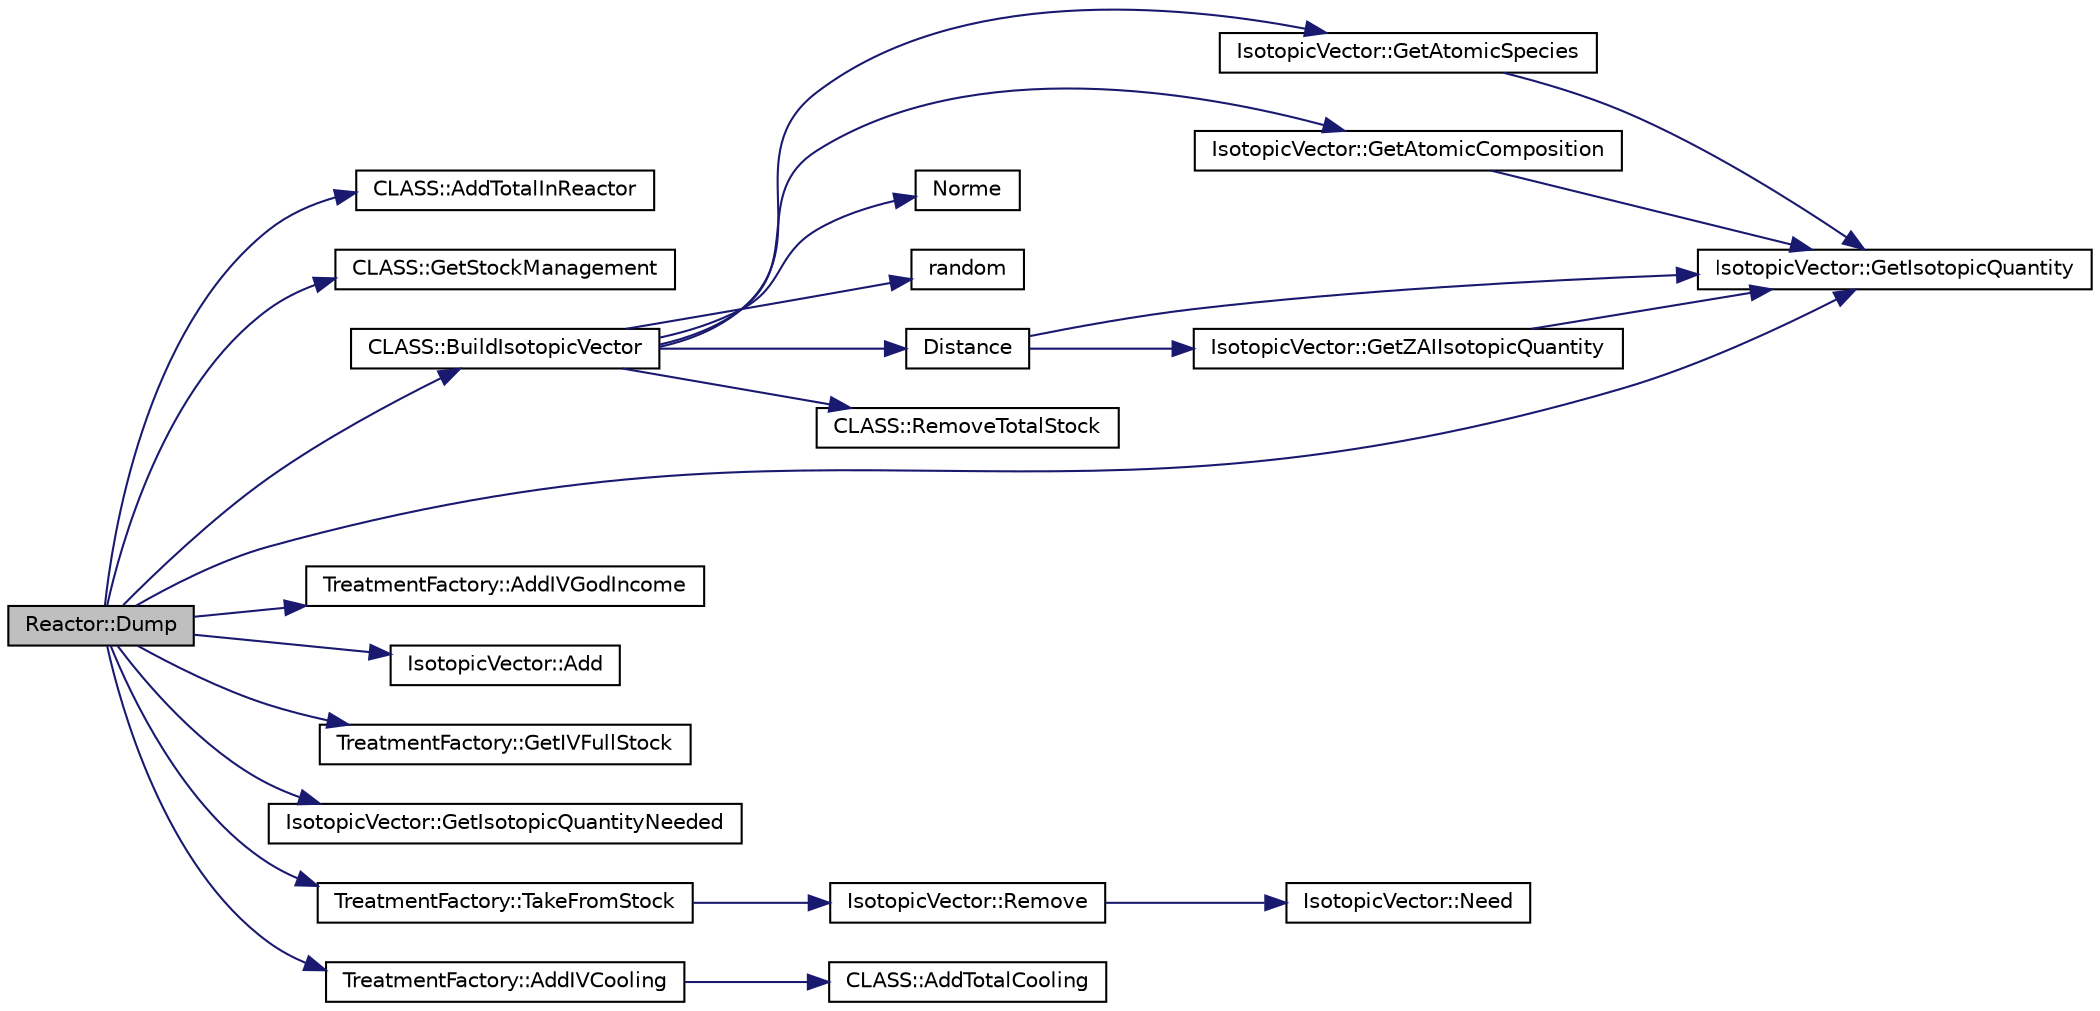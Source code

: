 digraph G
{
  edge [fontname="Helvetica",fontsize="10",labelfontname="Helvetica",labelfontsize="10"];
  node [fontname="Helvetica",fontsize="10",shape=record];
  rankdir="LR";
  Node1 [label="Reactor::Dump",height=0.2,width=0.4,color="black", fillcolor="grey75", style="filled" fontcolor="black"];
  Node1 -> Node2 [color="midnightblue",fontsize="10",style="solid",fontname="Helvetica"];
  Node2 [label="CLASS::AddTotalInReactor",height=0.2,width=0.4,color="black", fillcolor="white", style="filled",URL="$class_c_l_a_s_s.html#a6287bffc1a6f2362d7f77b7beb4fad90"];
  Node1 -> Node3 [color="midnightblue",fontsize="10",style="solid",fontname="Helvetica"];
  Node3 [label="CLASS::GetStockManagement",height=0.2,width=0.4,color="black", fillcolor="white", style="filled",URL="$class_c_l_a_s_s.html#a606e888334162cbc2a2bd8a3951e5669"];
  Node1 -> Node4 [color="midnightblue",fontsize="10",style="solid",fontname="Helvetica"];
  Node4 [label="CLASS::BuildIsotopicVector",height=0.2,width=0.4,color="black", fillcolor="white", style="filled",URL="$class_c_l_a_s_s.html#a38540c368982b9214ad3bf0921f716c5",tooltip="Build The needed Isotopic Vector from the stock."];
  Node4 -> Node5 [color="midnightblue",fontsize="10",style="solid",fontname="Helvetica"];
  Node5 [label="IsotopicVector::GetAtomicSpecies",height=0.2,width=0.4,color="black", fillcolor="white", style="filled",URL="$class_isotopic_vector.html#a48e0fe3a94246f905e736f482568f1d0",tooltip="Return the Atomic Species contained."];
  Node5 -> Node6 [color="midnightblue",fontsize="10",style="solid",fontname="Helvetica"];
  Node6 [label="IsotopicVector::GetIsotopicQuantity",height=0.2,width=0.4,color="black", fillcolor="white", style="filled",URL="$class_isotopic_vector.html#a0b65f2635da76635c97ddc39faad22bb",tooltip="Return the IVQuantity map."];
  Node4 -> Node7 [color="midnightblue",fontsize="10",style="solid",fontname="Helvetica"];
  Node7 [label="IsotopicVector::GetAtomicComposition",height=0.2,width=0.4,color="black", fillcolor="white", style="filled",URL="$class_isotopic_vector.html#a70fb63806fcd4e0e89db38cc4782137d",tooltip="Return the Atomic composition of the &quot;z&quot; atom."];
  Node7 -> Node6 [color="midnightblue",fontsize="10",style="solid",fontname="Helvetica"];
  Node4 -> Node8 [color="midnightblue",fontsize="10",style="solid",fontname="Helvetica"];
  Node8 [label="Norme",height=0.2,width=0.4,color="black", fillcolor="white", style="filled",URL="$_isotopic_vector_8hxx.html#a1a033d007f432f80b3b7af6a230ba8db"];
  Node4 -> Node9 [color="midnightblue",fontsize="10",style="solid",fontname="Helvetica"];
  Node9 [label="random",height=0.2,width=0.4,color="black", fillcolor="white", style="filled",URL="$_c_l_a_s_s_8cxx.html#ae48e233e44ee318428ac8b07ce14ceb9"];
  Node4 -> Node10 [color="midnightblue",fontsize="10",style="solid",fontname="Helvetica"];
  Node10 [label="Distance",height=0.2,width=0.4,color="black", fillcolor="white", style="filled",URL="$_isotopic_vector_8cxx.html#afaea8492ba2fd9f4a4c67b1922a17ca9"];
  Node10 -> Node6 [color="midnightblue",fontsize="10",style="solid",fontname="Helvetica"];
  Node10 -> Node11 [color="midnightblue",fontsize="10",style="solid",fontname="Helvetica"];
  Node11 [label="IsotopicVector::GetZAIIsotopicQuantity",height=0.2,width=0.4,color="black", fillcolor="white", style="filled",URL="$class_isotopic_vector.html#a40dc795634eba67031bd8f18491fc4b3",tooltip="Return the composition of the IsotopicVector."];
  Node11 -> Node6 [color="midnightblue",fontsize="10",style="solid",fontname="Helvetica"];
  Node4 -> Node12 [color="midnightblue",fontsize="10",style="solid",fontname="Helvetica"];
  Node12 [label="CLASS::RemoveTotalStock",height=0.2,width=0.4,color="black", fillcolor="white", style="filled",URL="$class_c_l_a_s_s.html#a3ae1c315ab87914c8e2c2ddea2d25a9d"];
  Node1 -> Node13 [color="midnightblue",fontsize="10",style="solid",fontname="Helvetica"];
  Node13 [label="TreatmentFactory::AddIVGodIncome",height=0.2,width=0.4,color="black", fillcolor="white", style="filled",URL="$class_treatment_factory.html#a68dd70c44f9e188cfccbc5bce86f7f9f",tooltip="Add a ZAI*quantity to GodIncome."];
  Node1 -> Node14 [color="midnightblue",fontsize="10",style="solid",fontname="Helvetica"];
  Node14 [label="IsotopicVector::Add",height=0.2,width=0.4,color="black", fillcolor="white", style="filled",URL="$class_isotopic_vector.html#a3931b0fa08d48ef9a731e7672e86c9fd",tooltip="Add Quantity gramme of the ZAI Element."];
  Node1 -> Node15 [color="midnightblue",fontsize="10",style="solid",fontname="Helvetica"];
  Node15 [label="TreatmentFactory::GetIVFullStock",height=0.2,width=0.4,color="black", fillcolor="white", style="filled",URL="$class_treatment_factory.html#addb916a2ec7ebf8bea69e5ea5946354a",tooltip="Return the Full Stock."];
  Node1 -> Node6 [color="midnightblue",fontsize="10",style="solid",fontname="Helvetica"];
  Node1 -> Node16 [color="midnightblue",fontsize="10",style="solid",fontname="Helvetica"];
  Node16 [label="IsotopicVector::GetIsotopicQuantityNeeded",height=0.2,width=0.4,color="black", fillcolor="white", style="filled",URL="$class_isotopic_vector.html#aa024722b40de94af85af44ae79ee596e",tooltip="Return the IVQuantityNeeded map."];
  Node1 -> Node17 [color="midnightblue",fontsize="10",style="solid",fontname="Helvetica"];
  Node17 [label="TreatmentFactory::TakeFromStock",height=0.2,width=0.4,color="black", fillcolor="white", style="filled",URL="$class_treatment_factory.html#a5a41538920b093d46868d944e756027b",tooltip="Take isotopicvector from the (index)st vector of the stock."];
  Node17 -> Node18 [color="midnightblue",fontsize="10",style="solid",fontname="Helvetica"];
  Node18 [label="IsotopicVector::Remove",height=0.2,width=0.4,color="black", fillcolor="white", style="filled",URL="$class_isotopic_vector.html#afb929b3a6d85ad2fedb7d30f73c684d0",tooltip="Remove Quantity gramme of the ZAI Element."];
  Node18 -> Node19 [color="midnightblue",fontsize="10",style="solid",fontname="Helvetica"];
  Node19 [label="IsotopicVector::Need",height=0.2,width=0.4,color="black", fillcolor="white", style="filled",URL="$class_isotopic_vector.html#a5d14a610f543865262051b3a7ca4ab15",tooltip="Fill the fIsotopicQuantityNeeded."];
  Node1 -> Node20 [color="midnightblue",fontsize="10",style="solid",fontname="Helvetica"];
  Node20 [label="TreatmentFactory::AddIVCooling",height=0.2,width=0.4,color="black", fillcolor="white", style="filled",URL="$class_treatment_factory.html#a6905dab6f27092242c13e2ab58e924cc",tooltip="Add Cooling IsotopicVector."];
  Node20 -> Node21 [color="midnightblue",fontsize="10",style="solid",fontname="Helvetica"];
  Node21 [label="CLASS::AddTotalCooling",height=0.2,width=0.4,color="black", fillcolor="white", style="filled",URL="$class_c_l_a_s_s.html#ad1864aa27159ef57dbdc4e364c1cbc69"];
}
